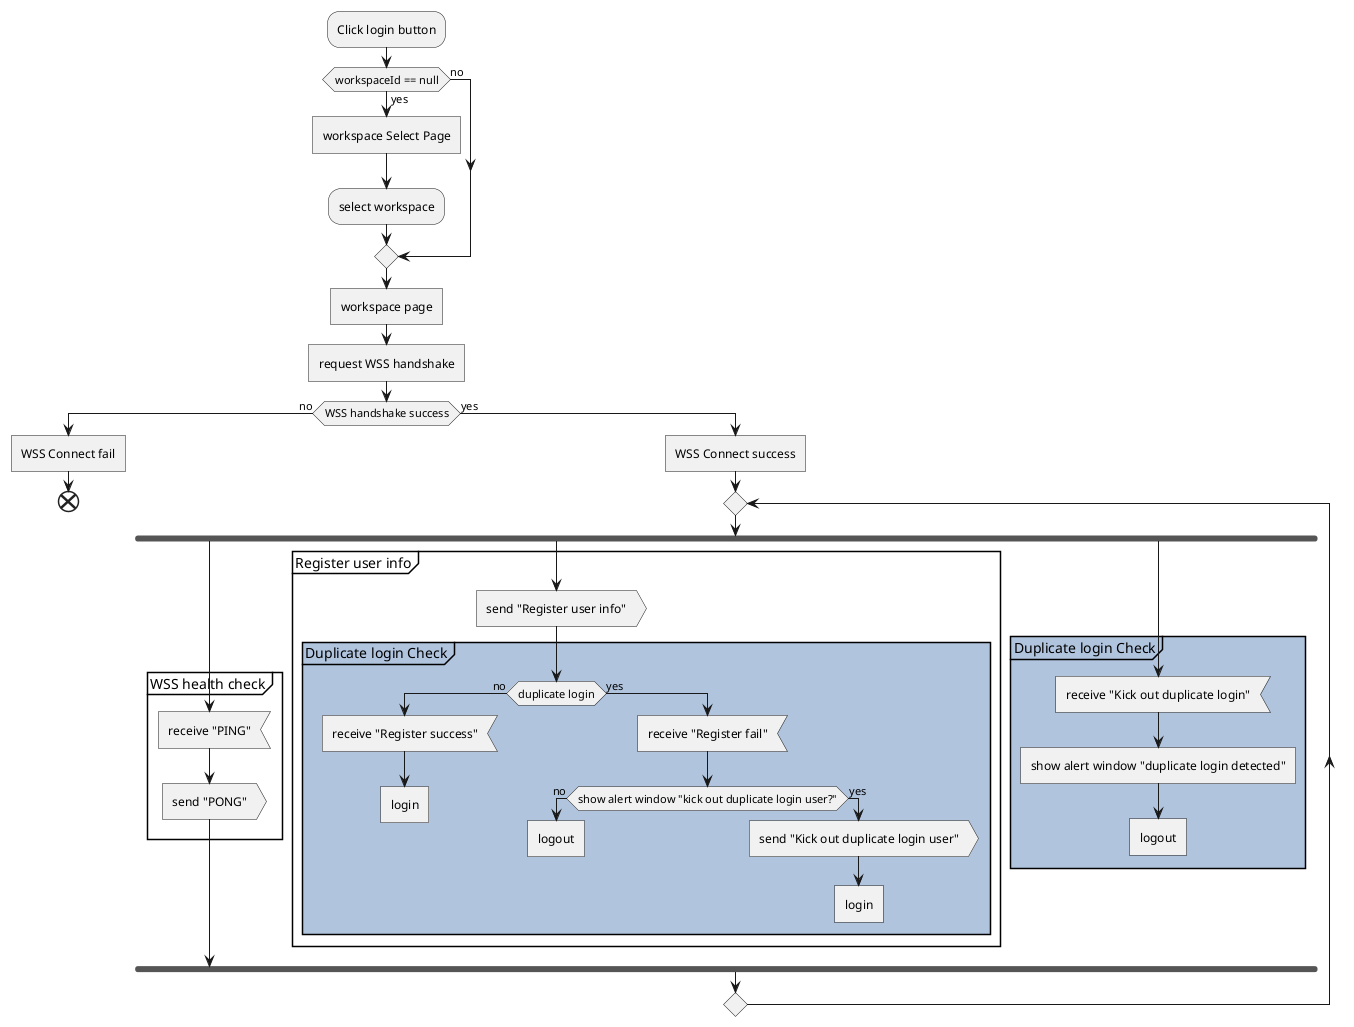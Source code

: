 @startuml duplicate login check
:Click login button;
if (workspaceId == null) then (yes)
:workspace Select Page]
:select workspace;
else (no)
endif
:workspace page]
:request WSS handshake]
if (WSS handshake success) then (no)
    :WSS Connect fail]
end

else (yes)
    :WSS Connect success]
    repeat
        fork
        partition "WSS health check" {
            :receive "PING"<
            :send "PONG">
        }
        fork again
        partition "Register user info" {
            :send "Register user info">
            partition #LightSteelBlue "Duplicate login Check" {
                if (duplicate login) then (no)
                :receive "Register success"<
                :login]
                detach
                else (yes)
                :receive "Register fail"<
                    if (show alert window "kick out duplicate login user?") then (no)
                        :logout]
                        detach
                    else (yes)
                        :send "Kick out duplicate login user">
                        :login]
                        detach
                    endif
                endif
            }
        }
        fork again
        partition #LightSteelBlue "Duplicate login Check" {
        :receive "Kick out duplicate login"<
        :show alert window "duplicate login detected"]
        :logout]
        detach
        }
        end fork
    repeat while
    detach
endif
@enduml